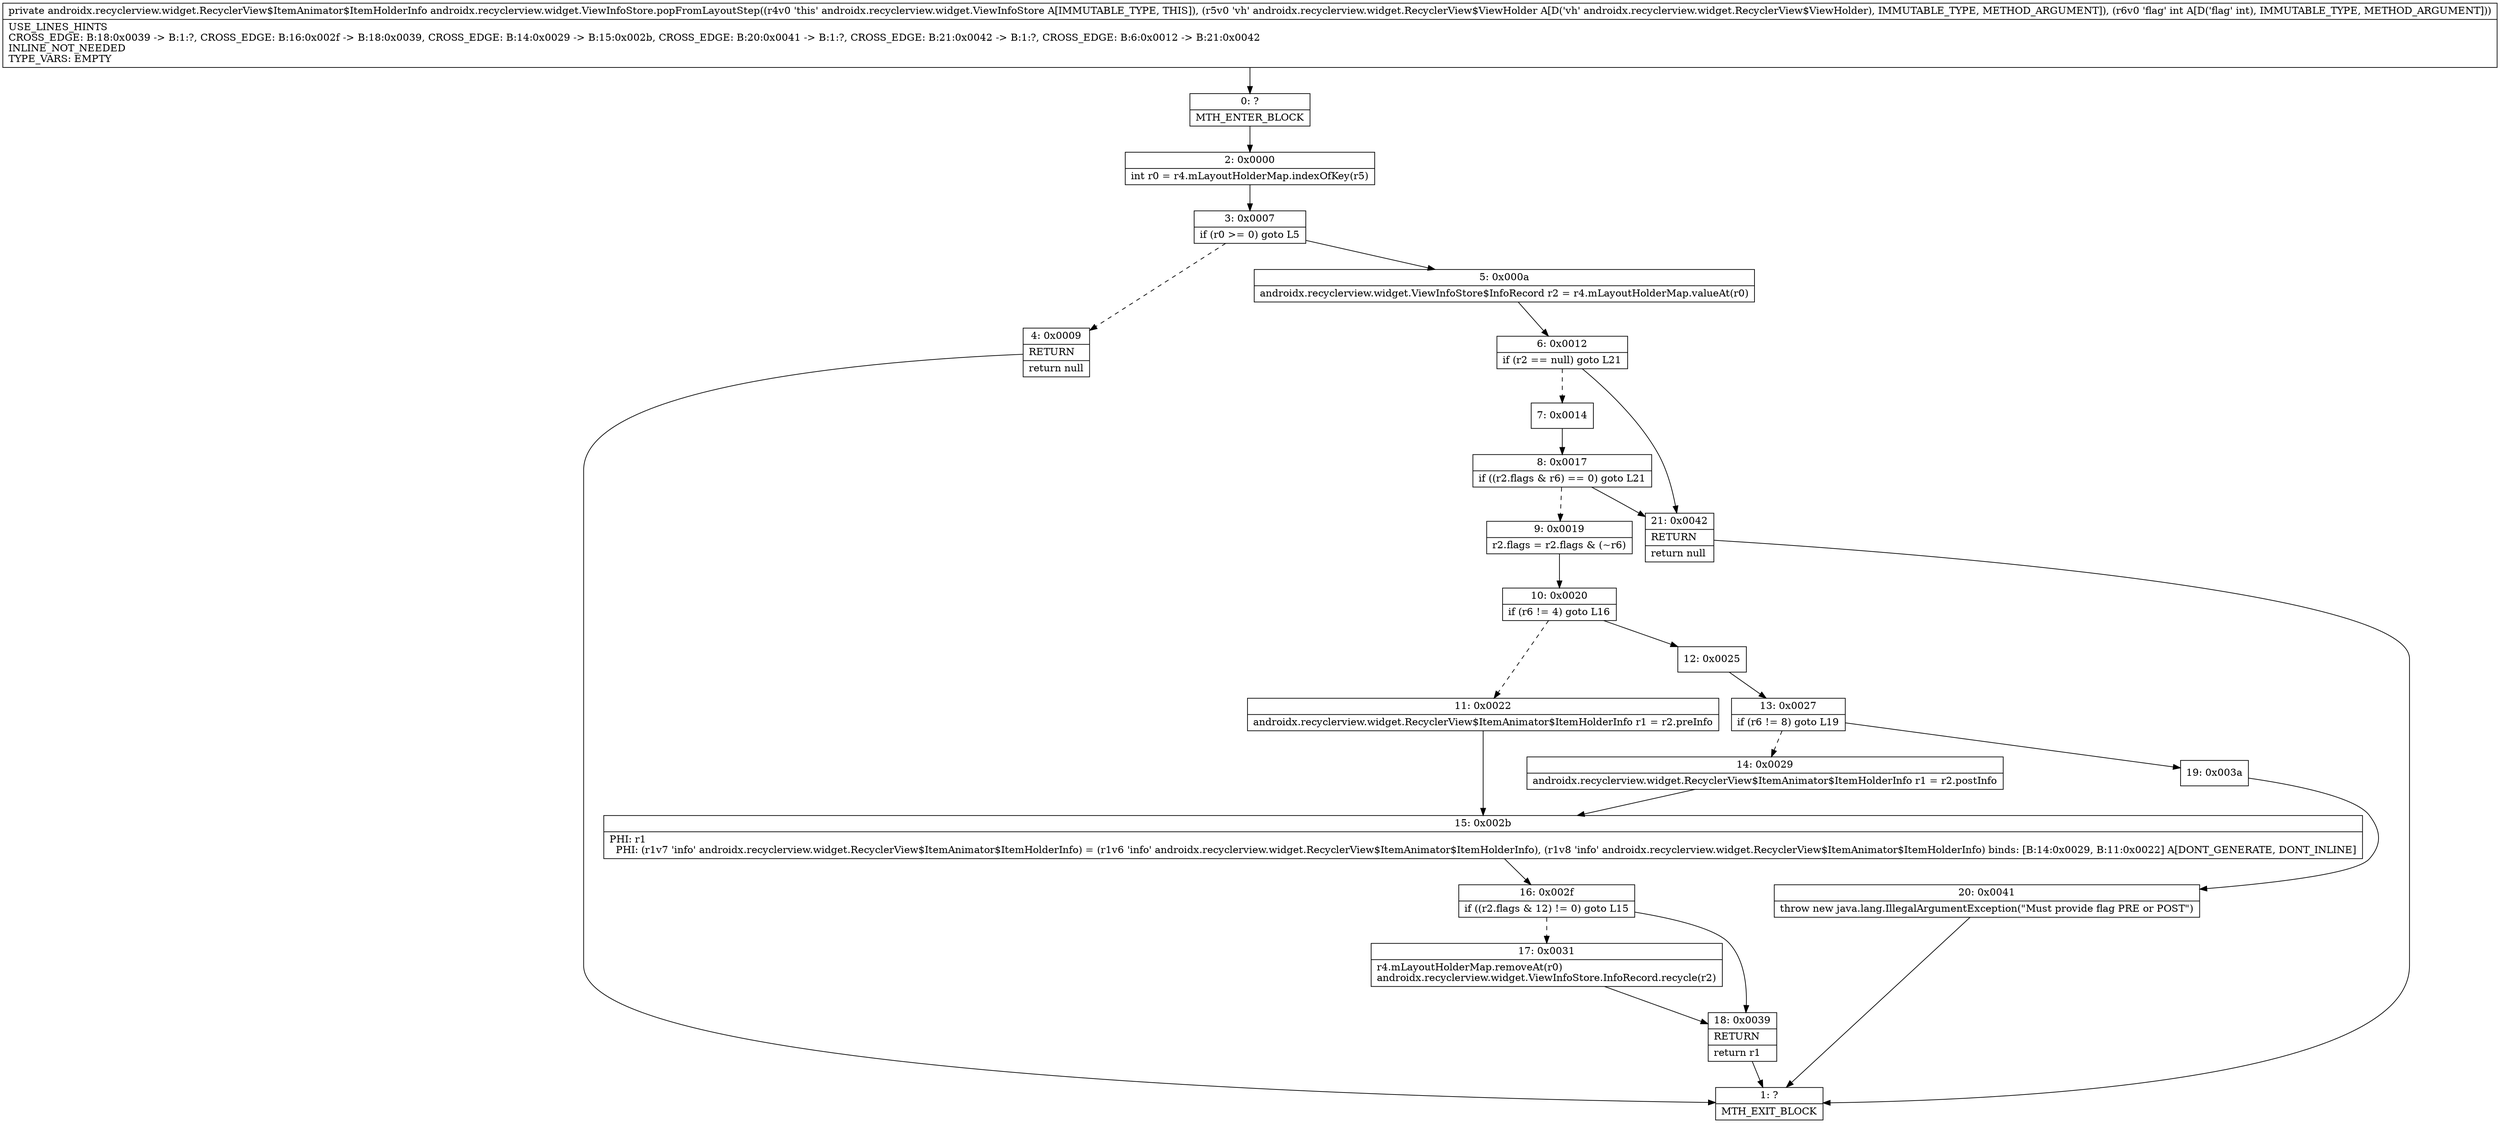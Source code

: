 digraph "CFG forandroidx.recyclerview.widget.ViewInfoStore.popFromLayoutStep(Landroidx\/recyclerview\/widget\/RecyclerView$ViewHolder;I)Landroidx\/recyclerview\/widget\/RecyclerView$ItemAnimator$ItemHolderInfo;" {
Node_0 [shape=record,label="{0\:\ ?|MTH_ENTER_BLOCK\l}"];
Node_2 [shape=record,label="{2\:\ 0x0000|int r0 = r4.mLayoutHolderMap.indexOfKey(r5)\l}"];
Node_3 [shape=record,label="{3\:\ 0x0007|if (r0 \>= 0) goto L5\l}"];
Node_4 [shape=record,label="{4\:\ 0x0009|RETURN\l|return null\l}"];
Node_1 [shape=record,label="{1\:\ ?|MTH_EXIT_BLOCK\l}"];
Node_5 [shape=record,label="{5\:\ 0x000a|androidx.recyclerview.widget.ViewInfoStore$InfoRecord r2 = r4.mLayoutHolderMap.valueAt(r0)\l}"];
Node_6 [shape=record,label="{6\:\ 0x0012|if (r2 == null) goto L21\l}"];
Node_7 [shape=record,label="{7\:\ 0x0014}"];
Node_8 [shape=record,label="{8\:\ 0x0017|if ((r2.flags & r6) == 0) goto L21\l}"];
Node_9 [shape=record,label="{9\:\ 0x0019|r2.flags = r2.flags & (~r6)\l}"];
Node_10 [shape=record,label="{10\:\ 0x0020|if (r6 != 4) goto L16\l}"];
Node_11 [shape=record,label="{11\:\ 0x0022|androidx.recyclerview.widget.RecyclerView$ItemAnimator$ItemHolderInfo r1 = r2.preInfo\l}"];
Node_15 [shape=record,label="{15\:\ 0x002b|PHI: r1 \l  PHI: (r1v7 'info' androidx.recyclerview.widget.RecyclerView$ItemAnimator$ItemHolderInfo) = (r1v6 'info' androidx.recyclerview.widget.RecyclerView$ItemAnimator$ItemHolderInfo), (r1v8 'info' androidx.recyclerview.widget.RecyclerView$ItemAnimator$ItemHolderInfo) binds: [B:14:0x0029, B:11:0x0022] A[DONT_GENERATE, DONT_INLINE]\l}"];
Node_16 [shape=record,label="{16\:\ 0x002f|if ((r2.flags & 12) != 0) goto L15\l}"];
Node_17 [shape=record,label="{17\:\ 0x0031|r4.mLayoutHolderMap.removeAt(r0)\landroidx.recyclerview.widget.ViewInfoStore.InfoRecord.recycle(r2)\l}"];
Node_18 [shape=record,label="{18\:\ 0x0039|RETURN\l|return r1\l}"];
Node_12 [shape=record,label="{12\:\ 0x0025}"];
Node_13 [shape=record,label="{13\:\ 0x0027|if (r6 != 8) goto L19\l}"];
Node_14 [shape=record,label="{14\:\ 0x0029|androidx.recyclerview.widget.RecyclerView$ItemAnimator$ItemHolderInfo r1 = r2.postInfo\l}"];
Node_19 [shape=record,label="{19\:\ 0x003a}"];
Node_20 [shape=record,label="{20\:\ 0x0041|throw new java.lang.IllegalArgumentException(\"Must provide flag PRE or POST\")\l}"];
Node_21 [shape=record,label="{21\:\ 0x0042|RETURN\l|return null\l}"];
MethodNode[shape=record,label="{private androidx.recyclerview.widget.RecyclerView$ItemAnimator$ItemHolderInfo androidx.recyclerview.widget.ViewInfoStore.popFromLayoutStep((r4v0 'this' androidx.recyclerview.widget.ViewInfoStore A[IMMUTABLE_TYPE, THIS]), (r5v0 'vh' androidx.recyclerview.widget.RecyclerView$ViewHolder A[D('vh' androidx.recyclerview.widget.RecyclerView$ViewHolder), IMMUTABLE_TYPE, METHOD_ARGUMENT]), (r6v0 'flag' int A[D('flag' int), IMMUTABLE_TYPE, METHOD_ARGUMENT]))  | USE_LINES_HINTS\lCROSS_EDGE: B:18:0x0039 \-\> B:1:?, CROSS_EDGE: B:16:0x002f \-\> B:18:0x0039, CROSS_EDGE: B:14:0x0029 \-\> B:15:0x002b, CROSS_EDGE: B:20:0x0041 \-\> B:1:?, CROSS_EDGE: B:21:0x0042 \-\> B:1:?, CROSS_EDGE: B:6:0x0012 \-\> B:21:0x0042\lINLINE_NOT_NEEDED\lTYPE_VARS: EMPTY\l}"];
MethodNode -> Node_0;Node_0 -> Node_2;
Node_2 -> Node_3;
Node_3 -> Node_4[style=dashed];
Node_3 -> Node_5;
Node_4 -> Node_1;
Node_5 -> Node_6;
Node_6 -> Node_7[style=dashed];
Node_6 -> Node_21;
Node_7 -> Node_8;
Node_8 -> Node_9[style=dashed];
Node_8 -> Node_21;
Node_9 -> Node_10;
Node_10 -> Node_11[style=dashed];
Node_10 -> Node_12;
Node_11 -> Node_15;
Node_15 -> Node_16;
Node_16 -> Node_17[style=dashed];
Node_16 -> Node_18;
Node_17 -> Node_18;
Node_18 -> Node_1;
Node_12 -> Node_13;
Node_13 -> Node_14[style=dashed];
Node_13 -> Node_19;
Node_14 -> Node_15;
Node_19 -> Node_20;
Node_20 -> Node_1;
Node_21 -> Node_1;
}

